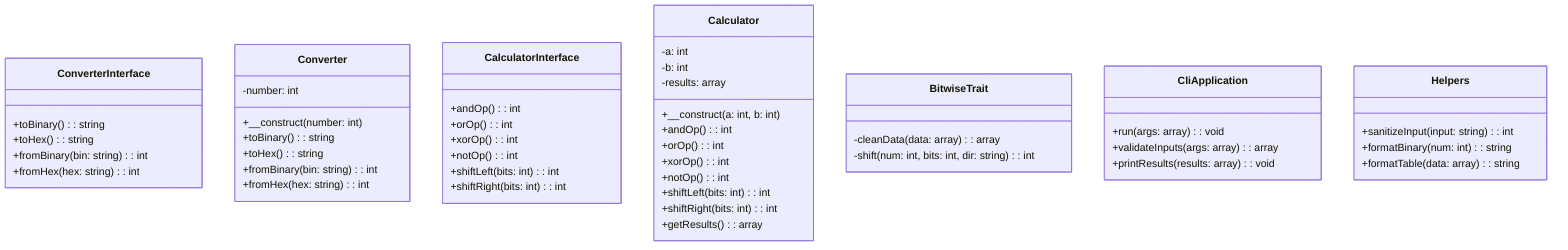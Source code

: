 classDiagram
    class ConverterInterface {
        +toBinary(): string
        +toHex(): string
        +fromBinary(bin: string): int
        +fromHex(hex: string): int
    }

    class Converter {
        -number: int
        +__construct(number: int)
        +toBinary(): string
        +toHex(): string
        +fromBinary(bin: string): int
        +fromHex(hex: string): int
    }

    class CalculatorInterface {
        +andOp(): int
        +orOp(): int
        +xorOp(): int
        +notOp(): int
        +shiftLeft(bits: int): int
        +shiftRight(bits: int): int
    }

    class Calculator {
        -a: int
        -b: int
        -results: array
        +__construct(a: int, b: int)
        +andOp(): int
        +orOp(): int
        +xorOp(): int
        +notOp(): int
        +shiftLeft(bits: int): int
        +shiftRight(bits: int): int
        +getResults(): array
    }

    class BitwiseTrait {
        -cleanData(data: array): array
        -shift(num: int, bits: int, dir: string): int
    }

    class CliApplication {
        +run(args: array): void
        +validateInputs(args: array): array
        +printResults(results: array): void
    }

    class Helpers {
        +sanitizeInput(input: string): int
        +formatBinary(num: int): string
        +formatTable(data: array): string
    }